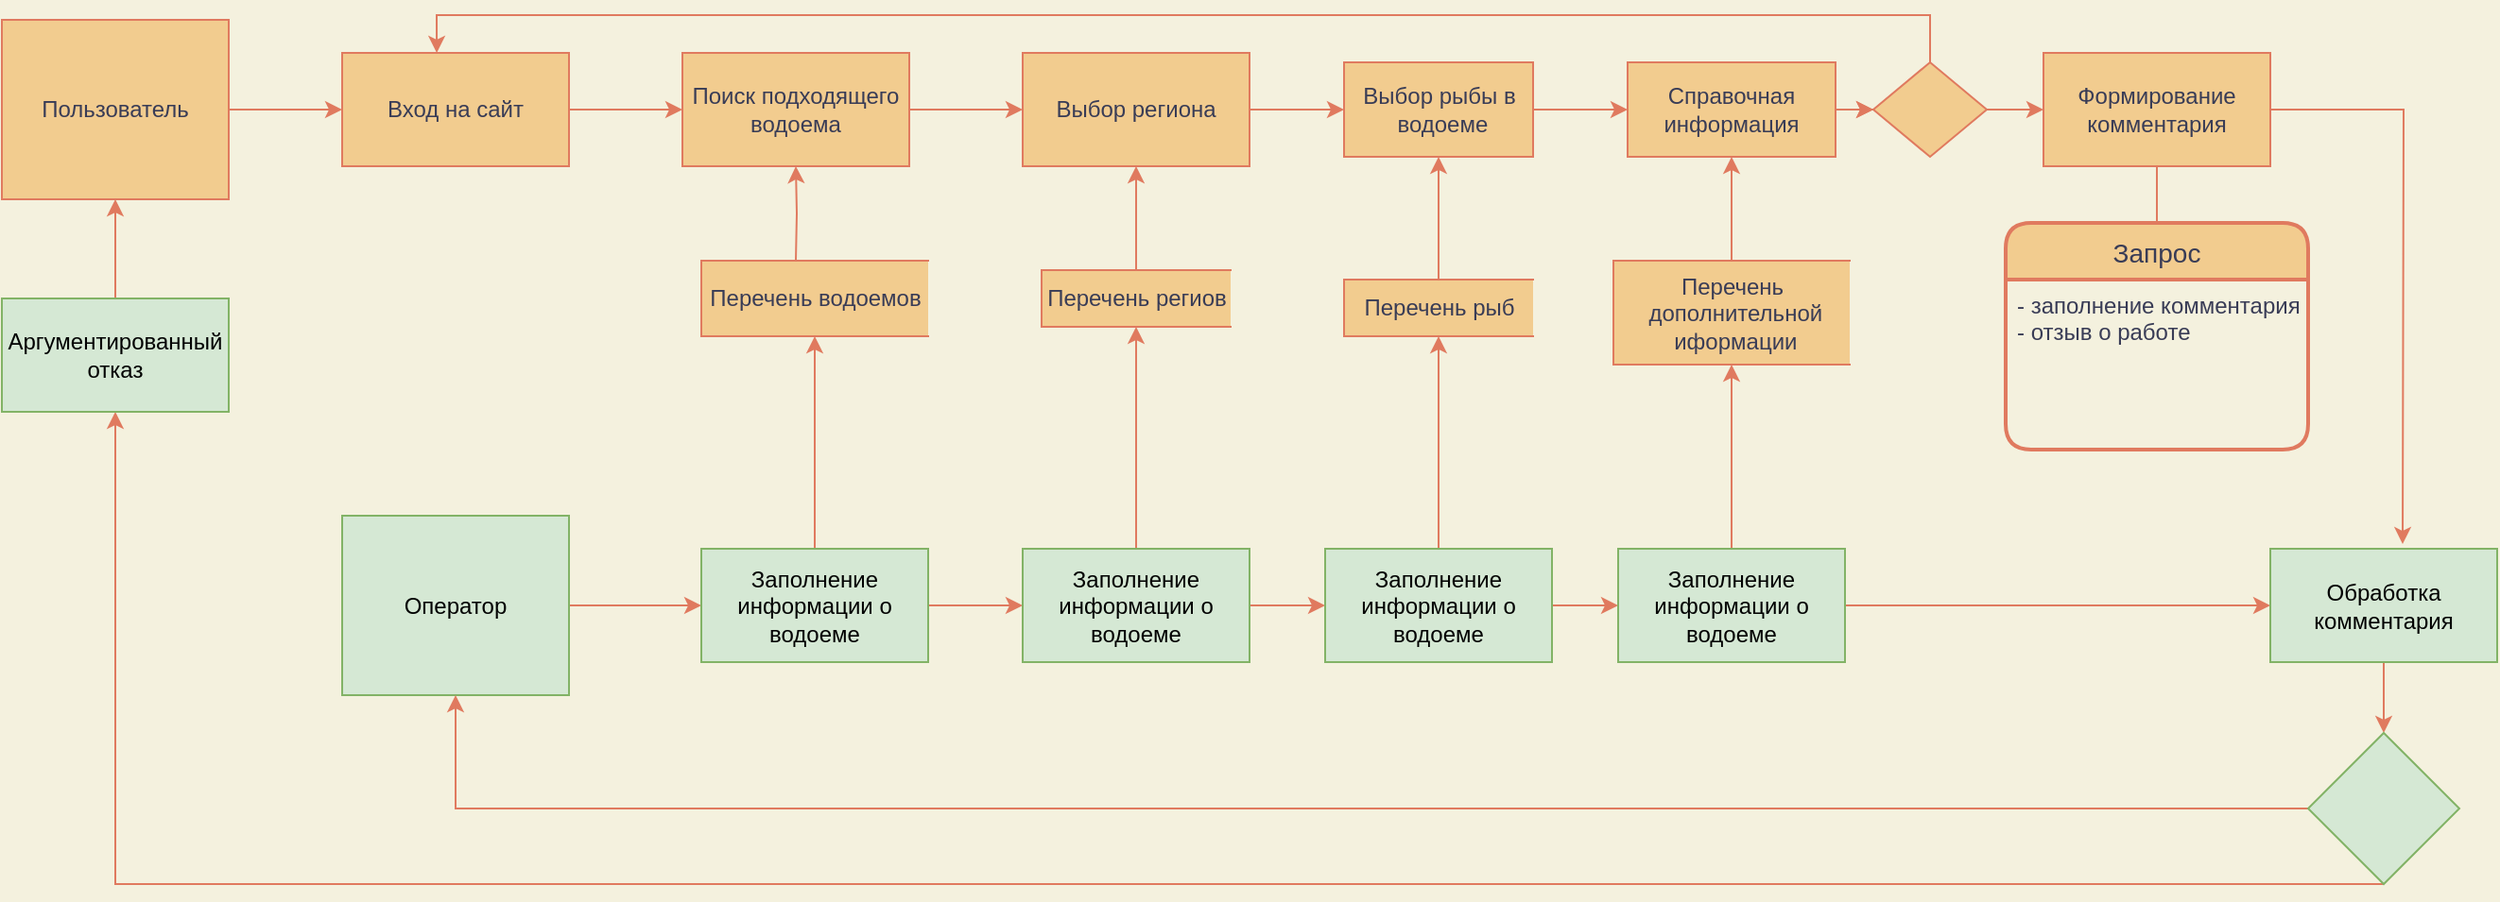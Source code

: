<mxfile version="15.4.3" type="github" pages="2">
  <diagram id="6MgUGXwYhQmw0B6NdQ19" name="Page-1">
    <mxGraphModel dx="1226" dy="696" grid="1" gridSize="10" guides="1" tooltips="1" connect="1" arrows="1" fold="1" page="1" pageScale="1" pageWidth="827" pageHeight="1169" background="#F4F1DE" math="0" shadow="0">
      <root>
        <mxCell id="0" />
        <mxCell id="1" parent="0" />
        <mxCell id="aqaihRDk5wJIXk7Lwqed-5" value="" style="edgeStyle=orthogonalEdgeStyle;rounded=0;orthogonalLoop=1;jettySize=auto;html=1;labelBackgroundColor=#F4F1DE;strokeColor=#E07A5F;fontColor=#393C56;" parent="1" source="aqaihRDk5wJIXk7Lwqed-1" target="aqaihRDk5wJIXk7Lwqed-2" edge="1">
          <mxGeometry relative="1" as="geometry" />
        </mxCell>
        <mxCell id="aqaihRDk5wJIXk7Lwqed-1" value="Вход на сайт" style="rounded=0;whiteSpace=wrap;html=1;fillColor=#F2CC8F;strokeColor=#E07A5F;fontColor=#393C56;" parent="1" vertex="1">
          <mxGeometry x="330" y="280" width="120" height="60" as="geometry" />
        </mxCell>
        <mxCell id="aqaihRDk5wJIXk7Lwqed-4" value="" style="edgeStyle=orthogonalEdgeStyle;rounded=0;orthogonalLoop=1;jettySize=auto;html=1;labelBackgroundColor=#F4F1DE;strokeColor=#E07A5F;fontColor=#393C56;" parent="1" source="aqaihRDk5wJIXk7Lwqed-2" target="aqaihRDk5wJIXk7Lwqed-3" edge="1">
          <mxGeometry relative="1" as="geometry" />
        </mxCell>
        <mxCell id="aqaihRDk5wJIXk7Lwqed-2" value="Поиск подходящего водоема" style="rounded=0;whiteSpace=wrap;html=1;fillColor=#F2CC8F;strokeColor=#E07A5F;fontColor=#393C56;" parent="1" vertex="1">
          <mxGeometry x="510" y="280" width="120" height="60" as="geometry" />
        </mxCell>
        <mxCell id="S69uMOKQ_AognrpPlqxQ-20" value="" style="edgeStyle=orthogonalEdgeStyle;rounded=0;orthogonalLoop=1;jettySize=auto;html=1;labelBackgroundColor=#F4F1DE;strokeColor=#E07A5F;fontColor=#393C56;" parent="1" source="aqaihRDk5wJIXk7Lwqed-3" target="aqaihRDk5wJIXk7Lwqed-15" edge="1">
          <mxGeometry relative="1" as="geometry" />
        </mxCell>
        <mxCell id="aqaihRDk5wJIXk7Lwqed-3" value="Выбор региона" style="rounded=0;whiteSpace=wrap;html=1;fillColor=#F2CC8F;strokeColor=#E07A5F;fontColor=#393C56;" parent="1" vertex="1">
          <mxGeometry x="690" y="280" width="120" height="60" as="geometry" />
        </mxCell>
        <mxCell id="S69uMOKQ_AognrpPlqxQ-9" style="edgeStyle=orthogonalEdgeStyle;rounded=0;orthogonalLoop=1;jettySize=auto;html=1;entryX=0.417;entryY=0;entryDx=0;entryDy=0;entryPerimeter=0;labelBackgroundColor=#F4F1DE;strokeColor=#E07A5F;fontColor=#393C56;" parent="1" source="aqaihRDk5wJIXk7Lwqed-6" target="aqaihRDk5wJIXk7Lwqed-1" edge="1">
          <mxGeometry relative="1" as="geometry">
            <Array as="points">
              <mxPoint x="1170" y="260" />
              <mxPoint x="380" y="260" />
            </Array>
          </mxGeometry>
        </mxCell>
        <mxCell id="S69uMOKQ_AognrpPlqxQ-32" value="" style="edgeStyle=orthogonalEdgeStyle;rounded=0;orthogonalLoop=1;jettySize=auto;html=1;labelBackgroundColor=#F4F1DE;strokeColor=#E07A5F;fontColor=#393C56;" parent="1" source="aqaihRDk5wJIXk7Lwqed-6" target="S69uMOKQ_AognrpPlqxQ-31" edge="1">
          <mxGeometry relative="1" as="geometry" />
        </mxCell>
        <mxCell id="aqaihRDk5wJIXk7Lwqed-6" value="" style="shape=rhombus;html=1;dashed=0;whitespace=wrap;perimeter=rhombusPerimeter;fillColor=#F2CC8F;strokeColor=#E07A5F;fontColor=#393C56;" parent="1" vertex="1">
          <mxGeometry x="1140" y="285" width="60" height="50" as="geometry" />
        </mxCell>
        <mxCell id="aqaihRDk5wJIXk7Lwqed-10" value="" style="edgeStyle=orthogonalEdgeStyle;rounded=0;orthogonalLoop=1;jettySize=auto;html=1;labelBackgroundColor=#F4F1DE;strokeColor=#E07A5F;fontColor=#393C56;" parent="1" target="aqaihRDk5wJIXk7Lwqed-2" edge="1">
          <mxGeometry relative="1" as="geometry">
            <mxPoint x="570" y="390" as="sourcePoint" />
          </mxGeometry>
        </mxCell>
        <mxCell id="aqaihRDk5wJIXk7Lwqed-11" value="Перечень водоемов" style="html=1;dashed=0;whitespace=wrap;shape=partialRectangle;right=0;fillColor=#F2CC8F;strokeColor=#E07A5F;fontColor=#393C56;" parent="1" vertex="1">
          <mxGeometry x="520" y="390" width="120" height="40" as="geometry" />
        </mxCell>
        <mxCell id="aqaihRDk5wJIXk7Lwqed-13" value="" style="edgeStyle=orthogonalEdgeStyle;rounded=0;orthogonalLoop=1;jettySize=auto;html=1;labelBackgroundColor=#F4F1DE;strokeColor=#E07A5F;fontColor=#393C56;" parent="1" source="aqaihRDk5wJIXk7Lwqed-12" target="aqaihRDk5wJIXk7Lwqed-3" edge="1">
          <mxGeometry relative="1" as="geometry" />
        </mxCell>
        <mxCell id="aqaihRDk5wJIXk7Lwqed-12" value="Перечень региов" style="html=1;dashed=0;whitespace=wrap;shape=partialRectangle;right=0;fillColor=#F2CC8F;strokeColor=#E07A5F;fontColor=#393C56;" parent="1" vertex="1">
          <mxGeometry x="700" y="395" width="100" height="30" as="geometry" />
        </mxCell>
        <mxCell id="S69uMOKQ_AognrpPlqxQ-2" value="" style="edgeStyle=orthogonalEdgeStyle;rounded=0;orthogonalLoop=1;jettySize=auto;html=1;labelBackgroundColor=#F4F1DE;strokeColor=#E07A5F;fontColor=#393C56;" parent="1" source="S69uMOKQ_AognrpPlqxQ-1" target="aqaihRDk5wJIXk7Lwqed-1" edge="1">
          <mxGeometry relative="1" as="geometry" />
        </mxCell>
        <mxCell id="S69uMOKQ_AognrpPlqxQ-1" value="Пользователь" style="rounded=0;whiteSpace=wrap;html=1;fillColor=#F2CC8F;strokeColor=#E07A5F;fontColor=#393C56;" parent="1" vertex="1">
          <mxGeometry x="150" y="262.5" width="120" height="95" as="geometry" />
        </mxCell>
        <mxCell id="S69uMOKQ_AognrpPlqxQ-7" value="" style="edgeStyle=orthogonalEdgeStyle;rounded=0;orthogonalLoop=1;jettySize=auto;html=1;labelBackgroundColor=#F4F1DE;strokeColor=#E07A5F;fontColor=#393C56;" parent="1" source="aqaihRDk5wJIXk7Lwqed-15" target="S69uMOKQ_AognrpPlqxQ-6" edge="1">
          <mxGeometry relative="1" as="geometry" />
        </mxCell>
        <mxCell id="aqaihRDk5wJIXk7Lwqed-15" value="Выбор рыбы в&lt;br&gt;&amp;nbsp;водоеме" style="html=1;dashed=0;whitespace=wrap;fillColor=#F2CC8F;strokeColor=#E07A5F;fontColor=#393C56;" parent="1" vertex="1">
          <mxGeometry x="860" y="285" width="100" height="50" as="geometry" />
        </mxCell>
        <mxCell id="S69uMOKQ_AognrpPlqxQ-8" value="" style="edgeStyle=orthogonalEdgeStyle;rounded=0;orthogonalLoop=1;jettySize=auto;html=1;labelBackgroundColor=#F4F1DE;strokeColor=#E07A5F;fontColor=#393C56;" parent="1" source="S69uMOKQ_AognrpPlqxQ-6" target="aqaihRDk5wJIXk7Lwqed-6" edge="1">
          <mxGeometry relative="1" as="geometry" />
        </mxCell>
        <mxCell id="S69uMOKQ_AognrpPlqxQ-10" value="" style="edgeStyle=orthogonalEdgeStyle;rounded=0;orthogonalLoop=1;jettySize=auto;html=1;labelBackgroundColor=#F4F1DE;strokeColor=#E07A5F;fontColor=#393C56;" parent="1" source="S69uMOKQ_AognrpPlqxQ-6" target="aqaihRDk5wJIXk7Lwqed-6" edge="1">
          <mxGeometry relative="1" as="geometry" />
        </mxCell>
        <mxCell id="S69uMOKQ_AognrpPlqxQ-6" value="Справочная информация" style="rounded=0;whiteSpace=wrap;html=1;fillColor=#F2CC8F;strokeColor=#E07A5F;fontColor=#393C56;" parent="1" vertex="1">
          <mxGeometry x="1010" y="285" width="110" height="50" as="geometry" />
        </mxCell>
        <mxCell id="S69uMOKQ_AognrpPlqxQ-19" value="" style="edgeStyle=orthogonalEdgeStyle;rounded=0;orthogonalLoop=1;jettySize=auto;html=1;labelBackgroundColor=#F4F1DE;strokeColor=#E07A5F;fontColor=#393C56;" parent="1" source="S69uMOKQ_AognrpPlqxQ-12" target="S69uMOKQ_AognrpPlqxQ-17" edge="1">
          <mxGeometry relative="1" as="geometry" />
        </mxCell>
        <mxCell id="S69uMOKQ_AognrpPlqxQ-12" value="Оператор&lt;br&gt;" style="rounded=0;whiteSpace=wrap;html=1;fillColor=#d5e8d4;strokeColor=#82b366;" parent="1" vertex="1">
          <mxGeometry x="330" y="525" width="120" height="95" as="geometry" />
        </mxCell>
        <mxCell id="S69uMOKQ_AognrpPlqxQ-15" value="" style="edgeStyle=orthogonalEdgeStyle;rounded=0;orthogonalLoop=1;jettySize=auto;html=1;labelBackgroundColor=#F4F1DE;strokeColor=#E07A5F;fontColor=#393C56;" parent="1" source="S69uMOKQ_AognrpPlqxQ-13" target="aqaihRDk5wJIXk7Lwqed-15" edge="1">
          <mxGeometry relative="1" as="geometry" />
        </mxCell>
        <mxCell id="S69uMOKQ_AognrpPlqxQ-13" value="Перечень рыб" style="html=1;dashed=0;whitespace=wrap;shape=partialRectangle;right=0;fillColor=#F2CC8F;strokeColor=#E07A5F;fontColor=#393C56;" parent="1" vertex="1">
          <mxGeometry x="860" y="400" width="100" height="30" as="geometry" />
        </mxCell>
        <mxCell id="S69uMOKQ_AognrpPlqxQ-16" value="" style="edgeStyle=orthogonalEdgeStyle;rounded=0;orthogonalLoop=1;jettySize=auto;html=1;labelBackgroundColor=#F4F1DE;strokeColor=#E07A5F;fontColor=#393C56;" parent="1" source="S69uMOKQ_AognrpPlqxQ-14" target="S69uMOKQ_AognrpPlqxQ-6" edge="1">
          <mxGeometry relative="1" as="geometry" />
        </mxCell>
        <mxCell id="S69uMOKQ_AognrpPlqxQ-14" value="Перечень&lt;br&gt;&amp;nbsp;дополнительной&lt;br&gt;&amp;nbsp;иформации" style="html=1;dashed=0;whitespace=wrap;shape=partialRectangle;right=0;fillColor=#F2CC8F;strokeColor=#E07A5F;fontColor=#393C56;" parent="1" vertex="1">
          <mxGeometry x="1002.5" y="390" width="125" height="55" as="geometry" />
        </mxCell>
        <mxCell id="S69uMOKQ_AognrpPlqxQ-18" style="edgeStyle=orthogonalEdgeStyle;rounded=0;orthogonalLoop=1;jettySize=auto;html=1;entryX=0.5;entryY=1;entryDx=0;entryDy=0;labelBackgroundColor=#F4F1DE;strokeColor=#E07A5F;fontColor=#393C56;" parent="1" source="S69uMOKQ_AognrpPlqxQ-17" target="aqaihRDk5wJIXk7Lwqed-11" edge="1">
          <mxGeometry relative="1" as="geometry" />
        </mxCell>
        <mxCell id="S69uMOKQ_AognrpPlqxQ-24" value="" style="edgeStyle=orthogonalEdgeStyle;rounded=0;orthogonalLoop=1;jettySize=auto;html=1;labelBackgroundColor=#F4F1DE;strokeColor=#E07A5F;fontColor=#393C56;" parent="1" source="S69uMOKQ_AognrpPlqxQ-17" target="S69uMOKQ_AognrpPlqxQ-21" edge="1">
          <mxGeometry relative="1" as="geometry" />
        </mxCell>
        <mxCell id="S69uMOKQ_AognrpPlqxQ-17" value="Заполнение информации о водоеме" style="rounded=0;whiteSpace=wrap;html=1;fillColor=#d5e8d4;strokeColor=#82b366;" parent="1" vertex="1">
          <mxGeometry x="520" y="542.5" width="120" height="60" as="geometry" />
        </mxCell>
        <mxCell id="S69uMOKQ_AognrpPlqxQ-25" value="" style="edgeStyle=orthogonalEdgeStyle;rounded=0;orthogonalLoop=1;jettySize=auto;html=1;labelBackgroundColor=#F4F1DE;strokeColor=#E07A5F;fontColor=#393C56;" parent="1" source="S69uMOKQ_AognrpPlqxQ-21" target="S69uMOKQ_AognrpPlqxQ-22" edge="1">
          <mxGeometry relative="1" as="geometry" />
        </mxCell>
        <mxCell id="S69uMOKQ_AognrpPlqxQ-27" value="" style="edgeStyle=orthogonalEdgeStyle;rounded=0;orthogonalLoop=1;jettySize=auto;html=1;labelBackgroundColor=#F4F1DE;strokeColor=#E07A5F;fontColor=#393C56;" parent="1" source="S69uMOKQ_AognrpPlqxQ-21" target="aqaihRDk5wJIXk7Lwqed-12" edge="1">
          <mxGeometry relative="1" as="geometry" />
        </mxCell>
        <mxCell id="S69uMOKQ_AognrpPlqxQ-21" value="Заполнение информации о водоеме" style="rounded=0;whiteSpace=wrap;html=1;fillColor=#d5e8d4;strokeColor=#82b366;" parent="1" vertex="1">
          <mxGeometry x="690" y="542.5" width="120" height="60" as="geometry" />
        </mxCell>
        <mxCell id="S69uMOKQ_AognrpPlqxQ-28" value="" style="edgeStyle=orthogonalEdgeStyle;rounded=0;orthogonalLoop=1;jettySize=auto;html=1;labelBackgroundColor=#F4F1DE;strokeColor=#E07A5F;fontColor=#393C56;" parent="1" source="S69uMOKQ_AognrpPlqxQ-22" target="S69uMOKQ_AognrpPlqxQ-13" edge="1">
          <mxGeometry relative="1" as="geometry" />
        </mxCell>
        <mxCell id="S69uMOKQ_AognrpPlqxQ-30" value="" style="edgeStyle=orthogonalEdgeStyle;rounded=0;orthogonalLoop=1;jettySize=auto;html=1;labelBackgroundColor=#F4F1DE;strokeColor=#E07A5F;fontColor=#393C56;" parent="1" source="S69uMOKQ_AognrpPlqxQ-22" target="S69uMOKQ_AognrpPlqxQ-23" edge="1">
          <mxGeometry relative="1" as="geometry" />
        </mxCell>
        <mxCell id="S69uMOKQ_AognrpPlqxQ-22" value="Заполнение информации о водоеме" style="rounded=0;whiteSpace=wrap;html=1;fillColor=#d5e8d4;strokeColor=#82b366;" parent="1" vertex="1">
          <mxGeometry x="850" y="542.5" width="120" height="60" as="geometry" />
        </mxCell>
        <mxCell id="S69uMOKQ_AognrpPlqxQ-41" value="" style="edgeStyle=orthogonalEdgeStyle;rounded=0;orthogonalLoop=1;jettySize=auto;html=1;labelBackgroundColor=#F4F1DE;strokeColor=#E07A5F;fontColor=#393C56;" parent="1" source="S69uMOKQ_AognrpPlqxQ-23" target="S69uMOKQ_AognrpPlqxQ-14" edge="1">
          <mxGeometry relative="1" as="geometry" />
        </mxCell>
        <mxCell id="S69uMOKQ_AognrpPlqxQ-44" value="" style="edgeStyle=orthogonalEdgeStyle;rounded=0;orthogonalLoop=1;jettySize=auto;html=1;labelBackgroundColor=#F4F1DE;strokeColor=#E07A5F;fontColor=#393C56;" parent="1" source="S69uMOKQ_AognrpPlqxQ-23" target="S69uMOKQ_AognrpPlqxQ-43" edge="1">
          <mxGeometry relative="1" as="geometry" />
        </mxCell>
        <mxCell id="S69uMOKQ_AognrpPlqxQ-23" value="Заполнение информации о водоеме" style="rounded=0;whiteSpace=wrap;html=1;fillColor=#d5e8d4;strokeColor=#82b366;" parent="1" vertex="1">
          <mxGeometry x="1005" y="542.5" width="120" height="60" as="geometry" />
        </mxCell>
        <mxCell id="S69uMOKQ_AognrpPlqxQ-40" value="" style="edgeStyle=orthogonalEdgeStyle;rounded=0;orthogonalLoop=1;jettySize=auto;html=1;labelBackgroundColor=#F4F1DE;strokeColor=#E07A5F;fontColor=#393C56;" parent="1" source="S69uMOKQ_AognrpPlqxQ-31" target="S69uMOKQ_AognrpPlqxQ-37" edge="1">
          <mxGeometry relative="1" as="geometry" />
        </mxCell>
        <mxCell id="S69uMOKQ_AognrpPlqxQ-45" style="edgeStyle=orthogonalEdgeStyle;rounded=0;orthogonalLoop=1;jettySize=auto;html=1;labelBackgroundColor=#F4F1DE;strokeColor=#E07A5F;fontColor=#393C56;" parent="1" source="S69uMOKQ_AognrpPlqxQ-31" edge="1">
          <mxGeometry relative="1" as="geometry">
            <mxPoint x="1420" y="540" as="targetPoint" />
          </mxGeometry>
        </mxCell>
        <mxCell id="S69uMOKQ_AognrpPlqxQ-31" value="Формирование&lt;br&gt;комментария&lt;br&gt;" style="rounded=0;whiteSpace=wrap;html=1;fillColor=#F2CC8F;strokeColor=#E07A5F;fontColor=#393C56;" parent="1" vertex="1">
          <mxGeometry x="1230" y="280" width="120" height="60" as="geometry" />
        </mxCell>
        <mxCell id="S69uMOKQ_AognrpPlqxQ-36" value="Запрос" style="swimlane;childLayout=stackLayout;horizontal=1;startSize=30;horizontalStack=0;rounded=1;fontSize=14;fontStyle=0;strokeWidth=2;resizeParent=0;resizeLast=1;shadow=0;dashed=0;align=center;fillColor=#F2CC8F;strokeColor=#E07A5F;fontColor=#393C56;" parent="1" vertex="1">
          <mxGeometry x="1210" y="370" width="160" height="120" as="geometry" />
        </mxCell>
        <mxCell id="S69uMOKQ_AognrpPlqxQ-37" value="- заполнение комментария&#xa;- отзыв о работе" style="align=left;strokeColor=none;fillColor=none;spacingLeft=4;fontSize=12;verticalAlign=top;resizable=0;rotatable=0;part=1;fontColor=#393C56;" parent="S69uMOKQ_AognrpPlqxQ-36" vertex="1">
          <mxGeometry y="30" width="160" height="90" as="geometry" />
        </mxCell>
        <mxCell id="S69uMOKQ_AognrpPlqxQ-47" value="" style="edgeStyle=orthogonalEdgeStyle;rounded=0;orthogonalLoop=1;jettySize=auto;html=1;labelBackgroundColor=#F4F1DE;strokeColor=#E07A5F;fontColor=#393C56;" parent="1" source="S69uMOKQ_AognrpPlqxQ-43" target="S69uMOKQ_AognrpPlqxQ-46" edge="1">
          <mxGeometry relative="1" as="geometry" />
        </mxCell>
        <mxCell id="S69uMOKQ_AognrpPlqxQ-43" value="Обработка&lt;br&gt;комментария" style="rounded=0;whiteSpace=wrap;html=1;fillColor=#d5e8d4;strokeColor=#82b366;" parent="1" vertex="1">
          <mxGeometry x="1350" y="542.5" width="120" height="60" as="geometry" />
        </mxCell>
        <mxCell id="S69uMOKQ_AognrpPlqxQ-48" style="edgeStyle=orthogonalEdgeStyle;rounded=0;orthogonalLoop=1;jettySize=auto;html=1;labelBackgroundColor=#F4F1DE;strokeColor=#E07A5F;fontColor=#393C56;" parent="1" source="S69uMOKQ_AognrpPlqxQ-46" target="S69uMOKQ_AognrpPlqxQ-12" edge="1">
          <mxGeometry relative="1" as="geometry" />
        </mxCell>
        <mxCell id="S69uMOKQ_AognrpPlqxQ-50" style="edgeStyle=orthogonalEdgeStyle;rounded=0;orthogonalLoop=1;jettySize=auto;html=1;entryX=0.5;entryY=1;entryDx=0;entryDy=0;labelBackgroundColor=#F4F1DE;strokeColor=#E07A5F;fontColor=#393C56;" parent="1" source="S69uMOKQ_AognrpPlqxQ-46" target="S69uMOKQ_AognrpPlqxQ-49" edge="1">
          <mxGeometry relative="1" as="geometry">
            <Array as="points">
              <mxPoint x="210" y="720" />
            </Array>
          </mxGeometry>
        </mxCell>
        <mxCell id="S69uMOKQ_AognrpPlqxQ-46" value="" style="rhombus;whiteSpace=wrap;html=1;fillColor=#d5e8d4;strokeColor=#82b366;" parent="1" vertex="1">
          <mxGeometry x="1370" y="640" width="80" height="80" as="geometry" />
        </mxCell>
        <mxCell id="S69uMOKQ_AognrpPlqxQ-51" value="" style="edgeStyle=orthogonalEdgeStyle;rounded=0;orthogonalLoop=1;jettySize=auto;html=1;labelBackgroundColor=#F4F1DE;strokeColor=#E07A5F;fontColor=#393C56;" parent="1" source="S69uMOKQ_AognrpPlqxQ-49" target="S69uMOKQ_AognrpPlqxQ-1" edge="1">
          <mxGeometry relative="1" as="geometry" />
        </mxCell>
        <mxCell id="S69uMOKQ_AognrpPlqxQ-49" value="Аргументированный отказ&lt;br&gt;" style="rounded=0;whiteSpace=wrap;html=1;fillColor=#d5e8d4;strokeColor=#82b366;" parent="1" vertex="1">
          <mxGeometry x="150" y="410" width="120" height="60" as="geometry" />
        </mxCell>
      </root>
    </mxGraphModel>
  </diagram>
  <diagram id="BE1WOyyFltzv4dG6ioj6" name="Page-2">
    <mxGraphModel dx="1226" dy="696" grid="1" gridSize="10" guides="1" tooltips="1" connect="1" arrows="1" fold="1" page="1" pageScale="1" pageWidth="827" pageHeight="1169" math="0" shadow="0">
      <root>
        <mxCell id="0DP66WYSb_85NwT44R4J-0" />
        <mxCell id="0DP66WYSb_85NwT44R4J-1" parent="0DP66WYSb_85NwT44R4J-0" />
      </root>
    </mxGraphModel>
  </diagram>
</mxfile>
